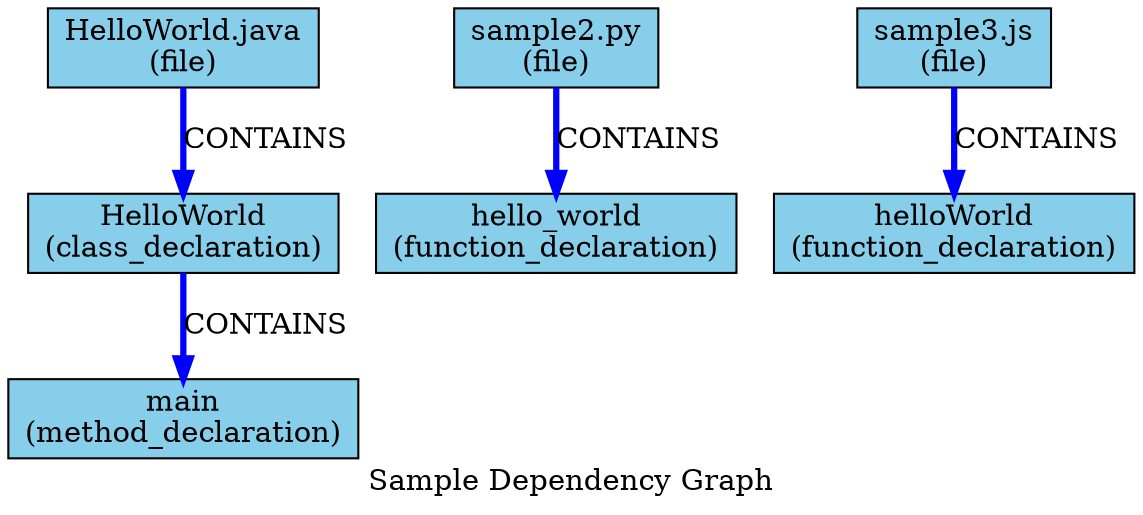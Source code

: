 digraph Sample_Dependency_Graph {
  label="Sample Dependency Graph";
  node [shape=box, style=filled, fillcolor=skyblue];
  "file:sample1.java" [label="HelloWorld.java\n(file)"];
  "class:HelloWorld" [label="HelloWorld\n(class_declaration)"];
  "method:HelloWorld.main" [label="main\n(method_declaration)"];
  "file:sample2.py" [label="sample2.py\n(file)"];
  "function:hello_world" [label="hello_world\n(function_declaration)"];
  "file:sample3.js" [label="sample3.js\n(file)"];
  "function:helloWorld" [label="helloWorld\n(function_declaration)"];
  "file:sample1.java" -> "class:HelloWorld" [label="CONTAINS", color=blue, style=solid, penwidth=3.0];
  "class:HelloWorld" -> "method:HelloWorld.main" [label="CONTAINS", color=blue, style=solid, penwidth=3.0];
  "file:sample2.py" -> "function:hello_world" [label="CONTAINS", color=blue, style=solid, penwidth=3.0];
  "file:sample3.js" -> "function:helloWorld" [label="CONTAINS", color=blue, style=solid, penwidth=3.0];
}
